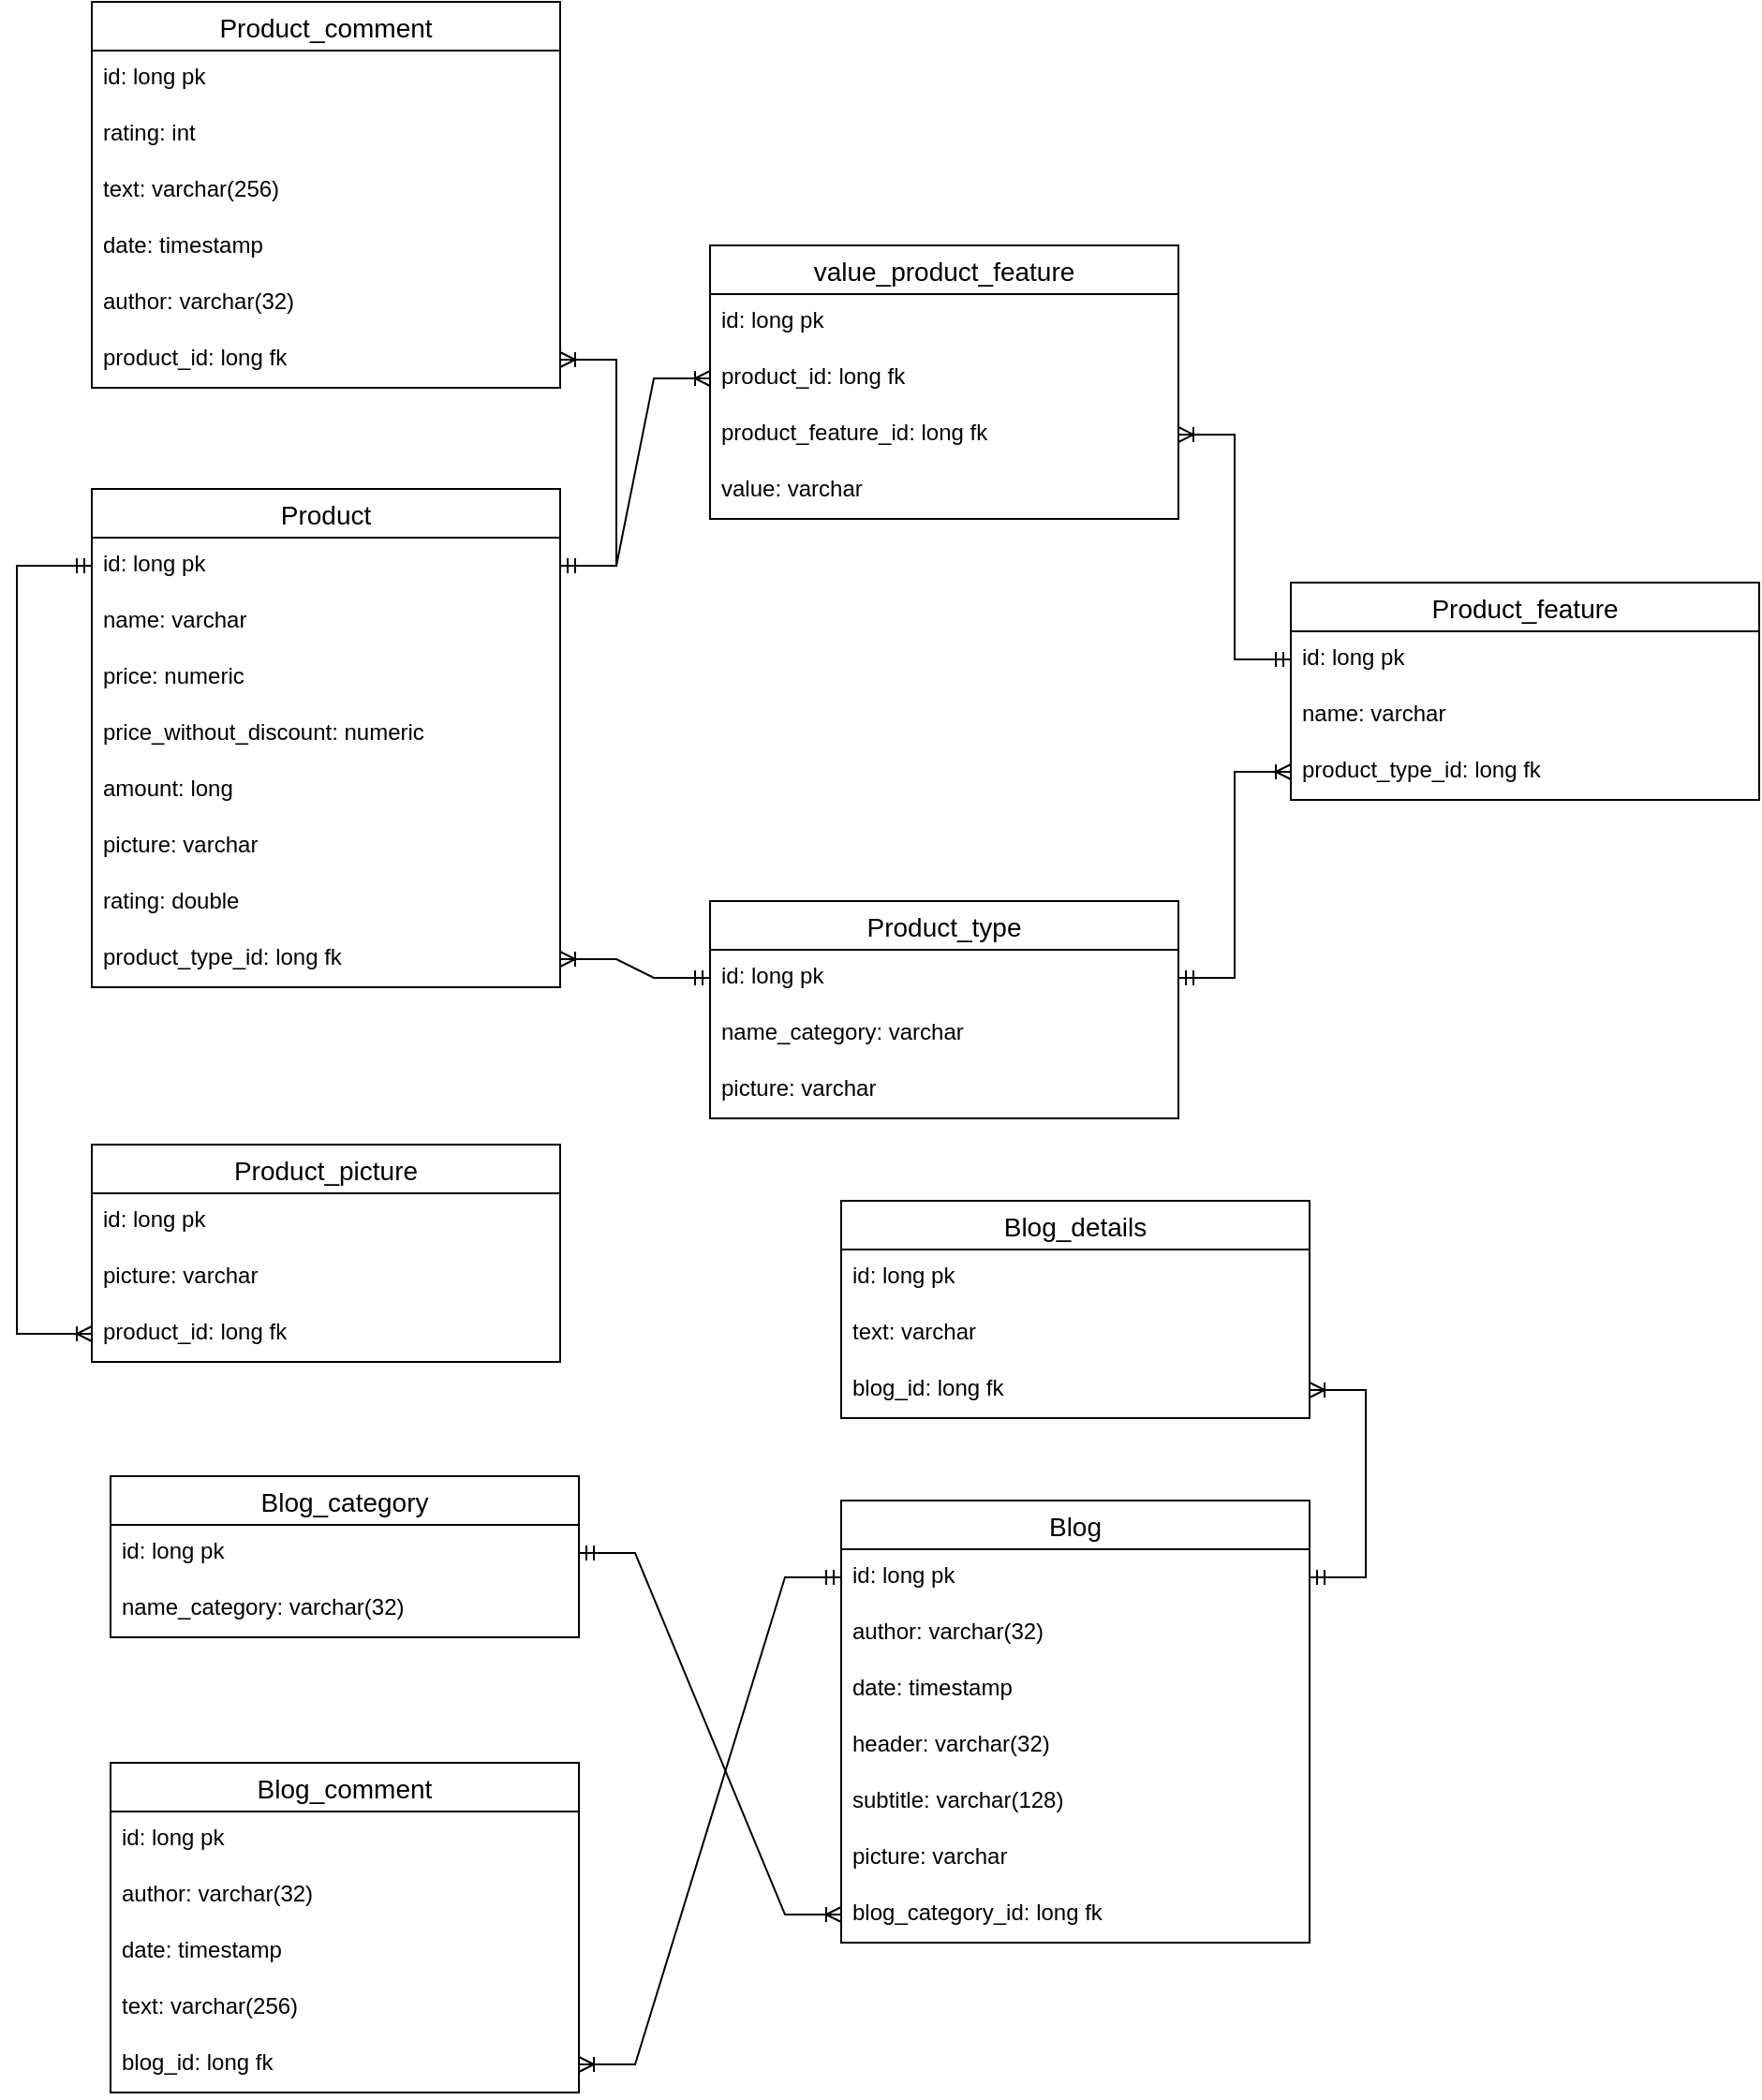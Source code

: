 <mxfile version="15.5.4" type="embed"><diagram id="sJZclP78aZAgtWre4Mi2" name="Page-1"><mxGraphModel dx="1935" dy="874" grid="1" gridSize="10" guides="1" tooltips="1" connect="1" arrows="1" fold="1" page="1" pageScale="1" pageWidth="827" pageHeight="1169" math="0" shadow="0"><root><mxCell id="0"/><mxCell id="1" parent="0"/><mxCell id="DJ9BKZ0n7cj3qJC3ey5y-64" value="" style="edgeStyle=entityRelationEdgeStyle;fontSize=12;html=1;endArrow=ERoneToMany;startArrow=ERmandOne;rounded=0;" parent="1" source="39" target="36" edge="1"><mxGeometry width="100" height="100" relative="1" as="geometry"><mxPoint x="150" y="280" as="sourcePoint"/><mxPoint x="260" y="170" as="targetPoint"/></mxGeometry></mxCell><mxCell id="28" value="Product" style="swimlane;fontStyle=0;childLayout=stackLayout;horizontal=1;startSize=26;horizontalStack=0;resizeParent=1;resizeParentMax=0;resizeLast=0;collapsible=1;marginBottom=0;align=center;fontSize=14;" parent="1" vertex="1"><mxGeometry x="-50" y="400" width="250" height="266" as="geometry"/></mxCell><mxCell id="29" value="id: long pk" style="text;strokeColor=none;fillColor=none;spacingLeft=4;spacingRight=4;overflow=hidden;rotatable=0;points=[[0,0.5],[1,0.5]];portConstraint=eastwest;fontSize=12;" parent="28" vertex="1"><mxGeometry y="26" width="250" height="30" as="geometry"/></mxCell><mxCell id="30" value="name: varchar" style="text;strokeColor=none;fillColor=none;spacingLeft=4;spacingRight=4;overflow=hidden;rotatable=0;points=[[0,0.5],[1,0.5]];portConstraint=eastwest;fontSize=12;" parent="28" vertex="1"><mxGeometry y="56" width="250" height="30" as="geometry"/></mxCell><mxCell id="31" value="price: numeric" style="text;strokeColor=none;fillColor=none;spacingLeft=4;spacingRight=4;overflow=hidden;rotatable=0;points=[[0,0.5],[1,0.5]];portConstraint=eastwest;fontSize=12;" parent="28" vertex="1"><mxGeometry y="86" width="250" height="30" as="geometry"/></mxCell><mxCell id="32" value="price_without_discount: numeric" style="text;strokeColor=none;fillColor=none;spacingLeft=4;spacingRight=4;overflow=hidden;rotatable=0;points=[[0,0.5],[1,0.5]];portConstraint=eastwest;fontSize=12;" parent="28" vertex="1"><mxGeometry y="116" width="250" height="30" as="geometry"/></mxCell><mxCell id="33" value="amount: long" style="text;strokeColor=none;fillColor=none;spacingLeft=4;spacingRight=4;overflow=hidden;rotatable=0;points=[[0,0.5],[1,0.5]];portConstraint=eastwest;fontSize=12;" parent="28" vertex="1"><mxGeometry y="146" width="250" height="30" as="geometry"/></mxCell><mxCell id="34" value="picture: varchar" style="text;strokeColor=none;fillColor=none;spacingLeft=4;spacingRight=4;overflow=hidden;rotatable=0;points=[[0,0.5],[1,0.5]];portConstraint=eastwest;fontSize=12;" parent="28" vertex="1"><mxGeometry y="176" width="250" height="30" as="geometry"/></mxCell><mxCell id="71" value="rating: double" style="text;strokeColor=none;fillColor=none;spacingLeft=4;spacingRight=4;overflow=hidden;rotatable=0;points=[[0,0.5],[1,0.5]];portConstraint=eastwest;fontSize=12;" parent="28" vertex="1"><mxGeometry y="206" width="250" height="30" as="geometry"/></mxCell><mxCell id="36" value="product_type_id: long fk" style="text;strokeColor=none;fillColor=none;spacingLeft=4;spacingRight=4;overflow=hidden;rotatable=0;points=[[0,0.5],[1,0.5]];portConstraint=eastwest;fontSize=12;" parent="28" vertex="1"><mxGeometry y="236" width="250" height="30" as="geometry"/></mxCell><mxCell id="38" value="Product_type" style="swimlane;fontStyle=0;childLayout=stackLayout;horizontal=1;startSize=26;horizontalStack=0;resizeParent=1;resizeParentMax=0;resizeLast=0;collapsible=1;marginBottom=0;align=center;fontSize=14;" parent="1" vertex="1"><mxGeometry x="280" y="620" width="250" height="116" as="geometry"/></mxCell><mxCell id="39" value="id: long pk" style="text;strokeColor=none;fillColor=none;spacingLeft=4;spacingRight=4;overflow=hidden;rotatable=0;points=[[0,0.5],[1,0.5]];portConstraint=eastwest;fontSize=12;" parent="38" vertex="1"><mxGeometry y="26" width="250" height="30" as="geometry"/></mxCell><mxCell id="40" value="name_category: varchar" style="text;strokeColor=none;fillColor=none;spacingLeft=4;spacingRight=4;overflow=hidden;rotatable=0;points=[[0,0.5],[1,0.5]];portConstraint=eastwest;fontSize=12;" parent="38" vertex="1"><mxGeometry y="56" width="250" height="30" as="geometry"/></mxCell><mxCell id="41" value="picture: varchar" style="text;strokeColor=none;fillColor=none;spacingLeft=4;spacingRight=4;overflow=hidden;rotatable=0;points=[[0,0.5],[1,0.5]];portConstraint=eastwest;fontSize=12;" parent="38" vertex="1"><mxGeometry y="86" width="250" height="30" as="geometry"/></mxCell><mxCell id="46" value="Product_picture" style="swimlane;fontStyle=0;childLayout=stackLayout;horizontal=1;startSize=26;horizontalStack=0;resizeParent=1;resizeParentMax=0;resizeLast=0;collapsible=1;marginBottom=0;align=center;fontSize=14;" parent="1" vertex="1"><mxGeometry x="-50" y="750" width="250" height="116" as="geometry"/></mxCell><mxCell id="47" value="id: long pk" style="text;strokeColor=none;fillColor=none;spacingLeft=4;spacingRight=4;overflow=hidden;rotatable=0;points=[[0,0.5],[1,0.5]];portConstraint=eastwest;fontSize=12;" parent="46" vertex="1"><mxGeometry y="26" width="250" height="30" as="geometry"/></mxCell><mxCell id="52" value="picture: varchar" style="text;strokeColor=none;fillColor=none;spacingLeft=4;spacingRight=4;overflow=hidden;rotatable=0;points=[[0,0.5],[1,0.5]];portConstraint=eastwest;fontSize=12;" parent="46" vertex="1"><mxGeometry y="56" width="250" height="30" as="geometry"/></mxCell><mxCell id="73" value="product_id: long fk" style="text;strokeColor=none;fillColor=none;spacingLeft=4;spacingRight=4;overflow=hidden;rotatable=0;points=[[0,0.5],[1,0.5]];portConstraint=eastwest;fontSize=12;" parent="46" vertex="1"><mxGeometry y="86" width="250" height="30" as="geometry"/></mxCell><mxCell id="54" value="Product_feature" style="swimlane;fontStyle=0;childLayout=stackLayout;horizontal=1;startSize=26;horizontalStack=0;resizeParent=1;resizeParentMax=0;resizeLast=0;collapsible=1;marginBottom=0;align=center;fontSize=14;" parent="1" vertex="1"><mxGeometry x="590" y="450" width="250" height="116" as="geometry"/></mxCell><mxCell id="55" value="id: long pk" style="text;strokeColor=none;fillColor=none;spacingLeft=4;spacingRight=4;overflow=hidden;rotatable=0;points=[[0,0.5],[1,0.5]];portConstraint=eastwest;fontSize=12;" parent="54" vertex="1"><mxGeometry y="26" width="250" height="30" as="geometry"/></mxCell><mxCell id="56" value="name: varchar" style="text;strokeColor=none;fillColor=none;spacingLeft=4;spacingRight=4;overflow=hidden;rotatable=0;points=[[0,0.5],[1,0.5]];portConstraint=eastwest;fontSize=12;" parent="54" vertex="1"><mxGeometry y="56" width="250" height="30" as="geometry"/></mxCell><mxCell id="72" value="product_type_id: long fk" style="text;strokeColor=none;fillColor=none;spacingLeft=4;spacingRight=4;overflow=hidden;rotatable=0;points=[[0,0.5],[1,0.5]];portConstraint=eastwest;fontSize=12;" parent="54" vertex="1"><mxGeometry y="86" width="250" height="30" as="geometry"/></mxCell><mxCell id="62" value="value_product_feature" style="swimlane;fontStyle=0;childLayout=stackLayout;horizontal=1;startSize=26;horizontalStack=0;resizeParent=1;resizeParentMax=0;resizeLast=0;collapsible=1;marginBottom=0;align=center;fontSize=14;" parent="1" vertex="1"><mxGeometry x="280" y="270" width="250" height="146" as="geometry"/></mxCell><mxCell id="63" value="id: long pk" style="text;strokeColor=none;fillColor=none;spacingLeft=4;spacingRight=4;overflow=hidden;rotatable=0;points=[[0,0.5],[1,0.5]];portConstraint=eastwest;fontSize=12;" parent="62" vertex="1"><mxGeometry y="26" width="250" height="30" as="geometry"/></mxCell><mxCell id="64" value="product_id: long fk" style="text;strokeColor=none;fillColor=none;spacingLeft=4;spacingRight=4;overflow=hidden;rotatable=0;points=[[0,0.5],[1,0.5]];portConstraint=eastwest;fontSize=12;" parent="62" vertex="1"><mxGeometry y="56" width="250" height="30" as="geometry"/></mxCell><mxCell id="70" value="product_feature_id: long fk" style="text;strokeColor=none;fillColor=none;spacingLeft=4;spacingRight=4;overflow=hidden;rotatable=0;points=[[0,0.5],[1,0.5]];portConstraint=eastwest;fontSize=12;" parent="62" vertex="1"><mxGeometry y="86" width="250" height="30" as="geometry"/></mxCell><mxCell id="65" value="value: varchar" style="text;strokeColor=none;fillColor=none;spacingLeft=4;spacingRight=4;overflow=hidden;rotatable=0;points=[[0,0.5],[1,0.5]];portConstraint=eastwest;fontSize=12;" parent="62" vertex="1"><mxGeometry y="116" width="250" height="30" as="geometry"/></mxCell><mxCell id="74" value="" style="edgeStyle=entityRelationEdgeStyle;fontSize=12;html=1;endArrow=ERoneToMany;startArrow=ERmandOne;rounded=0;" parent="1" source="39" target="72" edge="1"><mxGeometry width="100" height="100" relative="1" as="geometry"><mxPoint x="310" y="331" as="sourcePoint"/><mxPoint x="220" y="593" as="targetPoint"/></mxGeometry></mxCell><mxCell id="75" value="" style="edgeStyle=entityRelationEdgeStyle;fontSize=12;html=1;endArrow=ERoneToMany;startArrow=ERmandOne;rounded=0;" parent="1" source="55" target="70" edge="1"><mxGeometry width="100" height="100" relative="1" as="geometry"><mxPoint x="200" y="660" as="sourcePoint"/><mxPoint x="140" y="922" as="targetPoint"/></mxGeometry></mxCell><mxCell id="76" value="" style="edgeStyle=entityRelationEdgeStyle;fontSize=12;html=1;endArrow=ERoneToMany;startArrow=ERmandOne;rounded=0;" parent="1" source="29" target="64" edge="1"><mxGeometry width="100" height="100" relative="1" as="geometry"><mxPoint x="210" y="670" as="sourcePoint"/><mxPoint x="150" y="932" as="targetPoint"/></mxGeometry></mxCell><mxCell id="DJ9BKZ0n7cj3qJC3ey5y-63" value="" style="edgeStyle=orthogonalEdgeStyle;fontSize=12;html=1;endArrow=ERoneToMany;startArrow=ERmandOne;rounded=0;exitX=0;exitY=0.5;exitDx=0;exitDy=0;entryX=0;entryY=0.5;entryDx=0;entryDy=0;" parent="1" source="29" target="73" edge="1"><mxGeometry width="100" height="100" relative="1" as="geometry"><mxPoint x="-90" y="430" as="sourcePoint"/><mxPoint x="-10" y="645" as="targetPoint"/><Array as="points"><mxPoint x="-90" y="441"/><mxPoint x="-90" y="851"/></Array></mxGeometry></mxCell><mxCell id="77" value="Blog_category" style="swimlane;fontStyle=0;childLayout=stackLayout;horizontal=1;startSize=26;horizontalStack=0;resizeParent=1;resizeParentMax=0;resizeLast=0;collapsible=1;marginBottom=0;align=center;fontSize=14;" vertex="1" parent="1"><mxGeometry x="-40" y="927" width="250" height="86" as="geometry"/></mxCell><mxCell id="78" value="id: long pk" style="text;strokeColor=none;fillColor=none;spacingLeft=4;spacingRight=4;overflow=hidden;rotatable=0;points=[[0,0.5],[1,0.5]];portConstraint=eastwest;fontSize=12;" vertex="1" parent="77"><mxGeometry y="26" width="250" height="30" as="geometry"/></mxCell><mxCell id="79" value="name_category: varchar(32)" style="text;strokeColor=none;fillColor=none;spacingLeft=4;spacingRight=4;overflow=hidden;rotatable=0;points=[[0,0.5],[1,0.5]];portConstraint=eastwest;fontSize=12;" vertex="1" parent="77"><mxGeometry y="56" width="250" height="30" as="geometry"/></mxCell><mxCell id="81" value="Blog" style="swimlane;fontStyle=0;childLayout=stackLayout;horizontal=1;startSize=26;horizontalStack=0;resizeParent=1;resizeParentMax=0;resizeLast=0;collapsible=1;marginBottom=0;align=center;fontSize=14;" vertex="1" parent="1"><mxGeometry x="350" y="940" width="250" height="236" as="geometry"/></mxCell><mxCell id="82" value="id: long pk" style="text;strokeColor=none;fillColor=none;spacingLeft=4;spacingRight=4;overflow=hidden;rotatable=0;points=[[0,0.5],[1,0.5]];portConstraint=eastwest;fontSize=12;" vertex="1" parent="81"><mxGeometry y="26" width="250" height="30" as="geometry"/></mxCell><mxCell id="83" value="author: varchar(32)" style="text;strokeColor=none;fillColor=none;spacingLeft=4;spacingRight=4;overflow=hidden;rotatable=0;points=[[0,0.5],[1,0.5]];portConstraint=eastwest;fontSize=12;" vertex="1" parent="81"><mxGeometry y="56" width="250" height="30" as="geometry"/></mxCell><mxCell id="86" value="date: timestamp" style="text;strokeColor=none;fillColor=none;spacingLeft=4;spacingRight=4;overflow=hidden;rotatable=0;points=[[0,0.5],[1,0.5]];portConstraint=eastwest;fontSize=12;" vertex="1" parent="81"><mxGeometry y="86" width="250" height="30" as="geometry"/></mxCell><mxCell id="85" value="header: varchar(32)" style="text;strokeColor=none;fillColor=none;spacingLeft=4;spacingRight=4;overflow=hidden;rotatable=0;points=[[0,0.5],[1,0.5]];portConstraint=eastwest;fontSize=12;" vertex="1" parent="81"><mxGeometry y="116" width="250" height="30" as="geometry"/></mxCell><mxCell id="87" value="subtitle: varchar(128)" style="text;strokeColor=none;fillColor=none;spacingLeft=4;spacingRight=4;overflow=hidden;rotatable=0;points=[[0,0.5],[1,0.5]];portConstraint=eastwest;fontSize=12;" vertex="1" parent="81"><mxGeometry y="146" width="250" height="30" as="geometry"/></mxCell><mxCell id="89" value="picture: varchar" style="text;strokeColor=none;fillColor=none;spacingLeft=4;spacingRight=4;overflow=hidden;rotatable=0;points=[[0,0.5],[1,0.5]];portConstraint=eastwest;fontSize=12;" vertex="1" parent="81"><mxGeometry y="176" width="250" height="30" as="geometry"/></mxCell><mxCell id="84" value="blog_category_id: long fk" style="text;strokeColor=none;fillColor=none;spacingLeft=4;spacingRight=4;overflow=hidden;rotatable=0;points=[[0,0.5],[1,0.5]];portConstraint=eastwest;fontSize=12;" vertex="1" parent="81"><mxGeometry y="206" width="250" height="30" as="geometry"/></mxCell><mxCell id="90" value="" style="edgeStyle=entityRelationEdgeStyle;fontSize=12;html=1;endArrow=ERoneToMany;startArrow=ERmandOne;rounded=0;" edge="1" parent="1" source="78" target="84"><mxGeometry width="100" height="100" relative="1" as="geometry"><mxPoint x="130" y="984" as="sourcePoint"/><mxPoint x="80" y="1094" as="targetPoint"/></mxGeometry></mxCell><mxCell id="91" value="Blog_details" style="swimlane;fontStyle=0;childLayout=stackLayout;horizontal=1;startSize=26;horizontalStack=0;resizeParent=1;resizeParentMax=0;resizeLast=0;collapsible=1;marginBottom=0;align=center;fontSize=14;" vertex="1" parent="1"><mxGeometry x="350" y="780" width="250" height="116" as="geometry"/></mxCell><mxCell id="92" value="id: long pk" style="text;strokeColor=none;fillColor=none;spacingLeft=4;spacingRight=4;overflow=hidden;rotatable=0;points=[[0,0.5],[1,0.5]];portConstraint=eastwest;fontSize=12;" vertex="1" parent="91"><mxGeometry y="26" width="250" height="30" as="geometry"/></mxCell><mxCell id="93" value="text: varchar" style="text;strokeColor=none;fillColor=none;spacingLeft=4;spacingRight=4;overflow=hidden;rotatable=0;points=[[0,0.5],[1,0.5]];portConstraint=eastwest;fontSize=12;" vertex="1" parent="91"><mxGeometry y="56" width="250" height="30" as="geometry"/></mxCell><mxCell id="98" value="blog_id: long fk" style="text;strokeColor=none;fillColor=none;spacingLeft=4;spacingRight=4;overflow=hidden;rotatable=0;points=[[0,0.5],[1,0.5]];portConstraint=eastwest;fontSize=12;" vertex="1" parent="91"><mxGeometry y="86" width="250" height="30" as="geometry"/></mxCell><mxCell id="99" value="" style="edgeStyle=entityRelationEdgeStyle;fontSize=12;html=1;endArrow=ERoneToMany;startArrow=ERmandOne;rounded=0;" edge="1" parent="1" source="82" target="98"><mxGeometry width="100" height="100" relative="1" as="geometry"><mxPoint x="220" y="978" as="sourcePoint"/><mxPoint x="360" y="1151" as="targetPoint"/></mxGeometry></mxCell><mxCell id="100" value="Blog_comment" style="swimlane;fontStyle=0;childLayout=stackLayout;horizontal=1;startSize=26;horizontalStack=0;resizeParent=1;resizeParentMax=0;resizeLast=0;collapsible=1;marginBottom=0;align=center;fontSize=14;" vertex="1" parent="1"><mxGeometry x="-40" y="1080" width="250" height="176" as="geometry"/></mxCell><mxCell id="101" value="id: long pk" style="text;strokeColor=none;fillColor=none;spacingLeft=4;spacingRight=4;overflow=hidden;rotatable=0;points=[[0,0.5],[1,0.5]];portConstraint=eastwest;fontSize=12;" vertex="1" parent="100"><mxGeometry y="26" width="250" height="30" as="geometry"/></mxCell><mxCell id="102" value="author: varchar(32)" style="text;strokeColor=none;fillColor=none;spacingLeft=4;spacingRight=4;overflow=hidden;rotatable=0;points=[[0,0.5],[1,0.5]];portConstraint=eastwest;fontSize=12;" vertex="1" parent="100"><mxGeometry y="56" width="250" height="30" as="geometry"/></mxCell><mxCell id="103" value="date: timestamp" style="text;strokeColor=none;fillColor=none;spacingLeft=4;spacingRight=4;overflow=hidden;rotatable=0;points=[[0,0.5],[1,0.5]];portConstraint=eastwest;fontSize=12;" vertex="1" parent="100"><mxGeometry y="86" width="250" height="30" as="geometry"/></mxCell><mxCell id="104" value="text: varchar(256)" style="text;strokeColor=none;fillColor=none;spacingLeft=4;spacingRight=4;overflow=hidden;rotatable=0;points=[[0,0.5],[1,0.5]];portConstraint=eastwest;fontSize=12;" vertex="1" parent="100"><mxGeometry y="116" width="250" height="30" as="geometry"/></mxCell><mxCell id="107" value="blog_id: long fk" style="text;strokeColor=none;fillColor=none;spacingLeft=4;spacingRight=4;overflow=hidden;rotatable=0;points=[[0,0.5],[1,0.5]];portConstraint=eastwest;fontSize=12;" vertex="1" parent="100"><mxGeometry y="146" width="250" height="30" as="geometry"/></mxCell><mxCell id="108" value="" style="edgeStyle=entityRelationEdgeStyle;fontSize=12;html=1;endArrow=ERoneToMany;startArrow=ERmandOne;rounded=0;" edge="1" parent="1" source="82" target="107"><mxGeometry width="100" height="100" relative="1" as="geometry"><mxPoint x="220" y="978" as="sourcePoint"/><mxPoint x="360" y="1151" as="targetPoint"/></mxGeometry></mxCell><mxCell id="109" value="Product_comment" style="swimlane;fontStyle=0;childLayout=stackLayout;horizontal=1;startSize=26;horizontalStack=0;resizeParent=1;resizeParentMax=0;resizeLast=0;collapsible=1;marginBottom=0;align=center;fontSize=14;" vertex="1" parent="1"><mxGeometry x="-50" y="140" width="250" height="206" as="geometry"/></mxCell><mxCell id="110" value="id: long pk" style="text;strokeColor=none;fillColor=none;spacingLeft=4;spacingRight=4;overflow=hidden;rotatable=0;points=[[0,0.5],[1,0.5]];portConstraint=eastwest;fontSize=12;" vertex="1" parent="109"><mxGeometry y="26" width="250" height="30" as="geometry"/></mxCell><mxCell id="111" value="rating: int" style="text;strokeColor=none;fillColor=none;spacingLeft=4;spacingRight=4;overflow=hidden;rotatable=0;points=[[0,0.5],[1,0.5]];portConstraint=eastwest;fontSize=12;" vertex="1" parent="109"><mxGeometry y="56" width="250" height="30" as="geometry"/></mxCell><mxCell id="112" value="text: varchar(256)" style="text;strokeColor=none;fillColor=none;spacingLeft=4;spacingRight=4;overflow=hidden;rotatable=0;points=[[0,0.5],[1,0.5]];portConstraint=eastwest;fontSize=12;" vertex="1" parent="109"><mxGeometry y="86" width="250" height="30" as="geometry"/></mxCell><mxCell id="113" value="date: timestamp" style="text;strokeColor=none;fillColor=none;spacingLeft=4;spacingRight=4;overflow=hidden;rotatable=0;points=[[0,0.5],[1,0.5]];portConstraint=eastwest;fontSize=12;" vertex="1" parent="109"><mxGeometry y="116" width="250" height="30" as="geometry"/></mxCell><mxCell id="115" value="author: varchar(32)" style="text;strokeColor=none;fillColor=none;spacingLeft=4;spacingRight=4;overflow=hidden;rotatable=0;points=[[0,0.5],[1,0.5]];portConstraint=eastwest;fontSize=12;" vertex="1" parent="109"><mxGeometry y="146" width="250" height="30" as="geometry"/></mxCell><mxCell id="114" value="product_id: long fk" style="text;strokeColor=none;fillColor=none;spacingLeft=4;spacingRight=4;overflow=hidden;rotatable=0;points=[[0,0.5],[1,0.5]];portConstraint=eastwest;fontSize=12;" vertex="1" parent="109"><mxGeometry y="176" width="250" height="30" as="geometry"/></mxCell><mxCell id="116" value="" style="edgeStyle=entityRelationEdgeStyle;fontSize=12;html=1;endArrow=ERoneToMany;startArrow=ERmandOne;rounded=0;" edge="1" parent="1" source="29" target="114"><mxGeometry width="100" height="100" relative="1" as="geometry"><mxPoint x="270" y="800" as="sourcePoint"/><mxPoint x="210" y="661" as="targetPoint"/></mxGeometry></mxCell></root></mxGraphModel></diagram></mxfile>